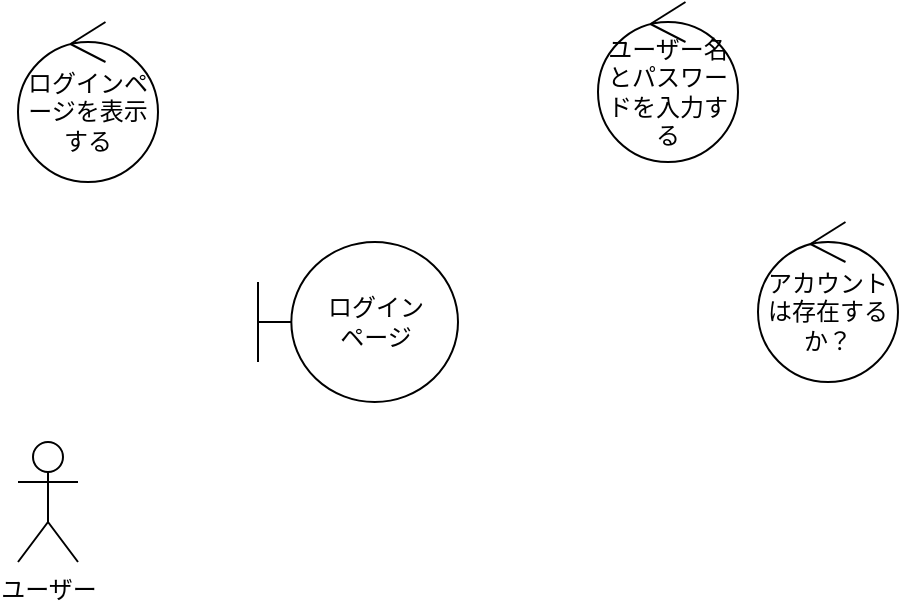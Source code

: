<mxfile version="16.5.6" type="github">
  <diagram id="TSxa-5qWYG_7hiWKHgxk" name="Page-1">
    <mxGraphModel dx="881" dy="861" grid="1" gridSize="10" guides="1" tooltips="1" connect="1" arrows="1" fold="1" page="1" pageScale="1" pageWidth="827" pageHeight="1169" math="0" shadow="0">
      <root>
        <mxCell id="0" />
        <mxCell id="1" parent="0" />
        <mxCell id="ADlxo3nI8TgN2A9nGeq5-1" value="ユーザー" style="shape=umlActor;verticalLabelPosition=bottom;verticalAlign=top;html=1;" vertex="1" parent="1">
          <mxGeometry x="110" y="460" width="30" height="60" as="geometry" />
        </mxCell>
        <mxCell id="ADlxo3nI8TgN2A9nGeq5-2" value="ログイン&lt;br&gt;ページ" style="shape=umlBoundary;whiteSpace=wrap;html=1;" vertex="1" parent="1">
          <mxGeometry x="230" y="360" width="100" height="80" as="geometry" />
        </mxCell>
        <mxCell id="ADlxo3nI8TgN2A9nGeq5-3" value="ログインページを表示する" style="ellipse;shape=umlControl;whiteSpace=wrap;html=1;" vertex="1" parent="1">
          <mxGeometry x="110" y="250" width="70" height="80" as="geometry" />
        </mxCell>
        <mxCell id="ADlxo3nI8TgN2A9nGeq5-5" value="ユーザー名とパスワードを入力する" style="ellipse;shape=umlControl;whiteSpace=wrap;html=1;" vertex="1" parent="1">
          <mxGeometry x="400" y="240" width="70" height="80" as="geometry" />
        </mxCell>
        <mxCell id="ADlxo3nI8TgN2A9nGeq5-6" value="アカウントは存在するか？" style="ellipse;shape=umlControl;whiteSpace=wrap;html=1;" vertex="1" parent="1">
          <mxGeometry x="480" y="350" width="70" height="80" as="geometry" />
        </mxCell>
      </root>
    </mxGraphModel>
  </diagram>
</mxfile>
